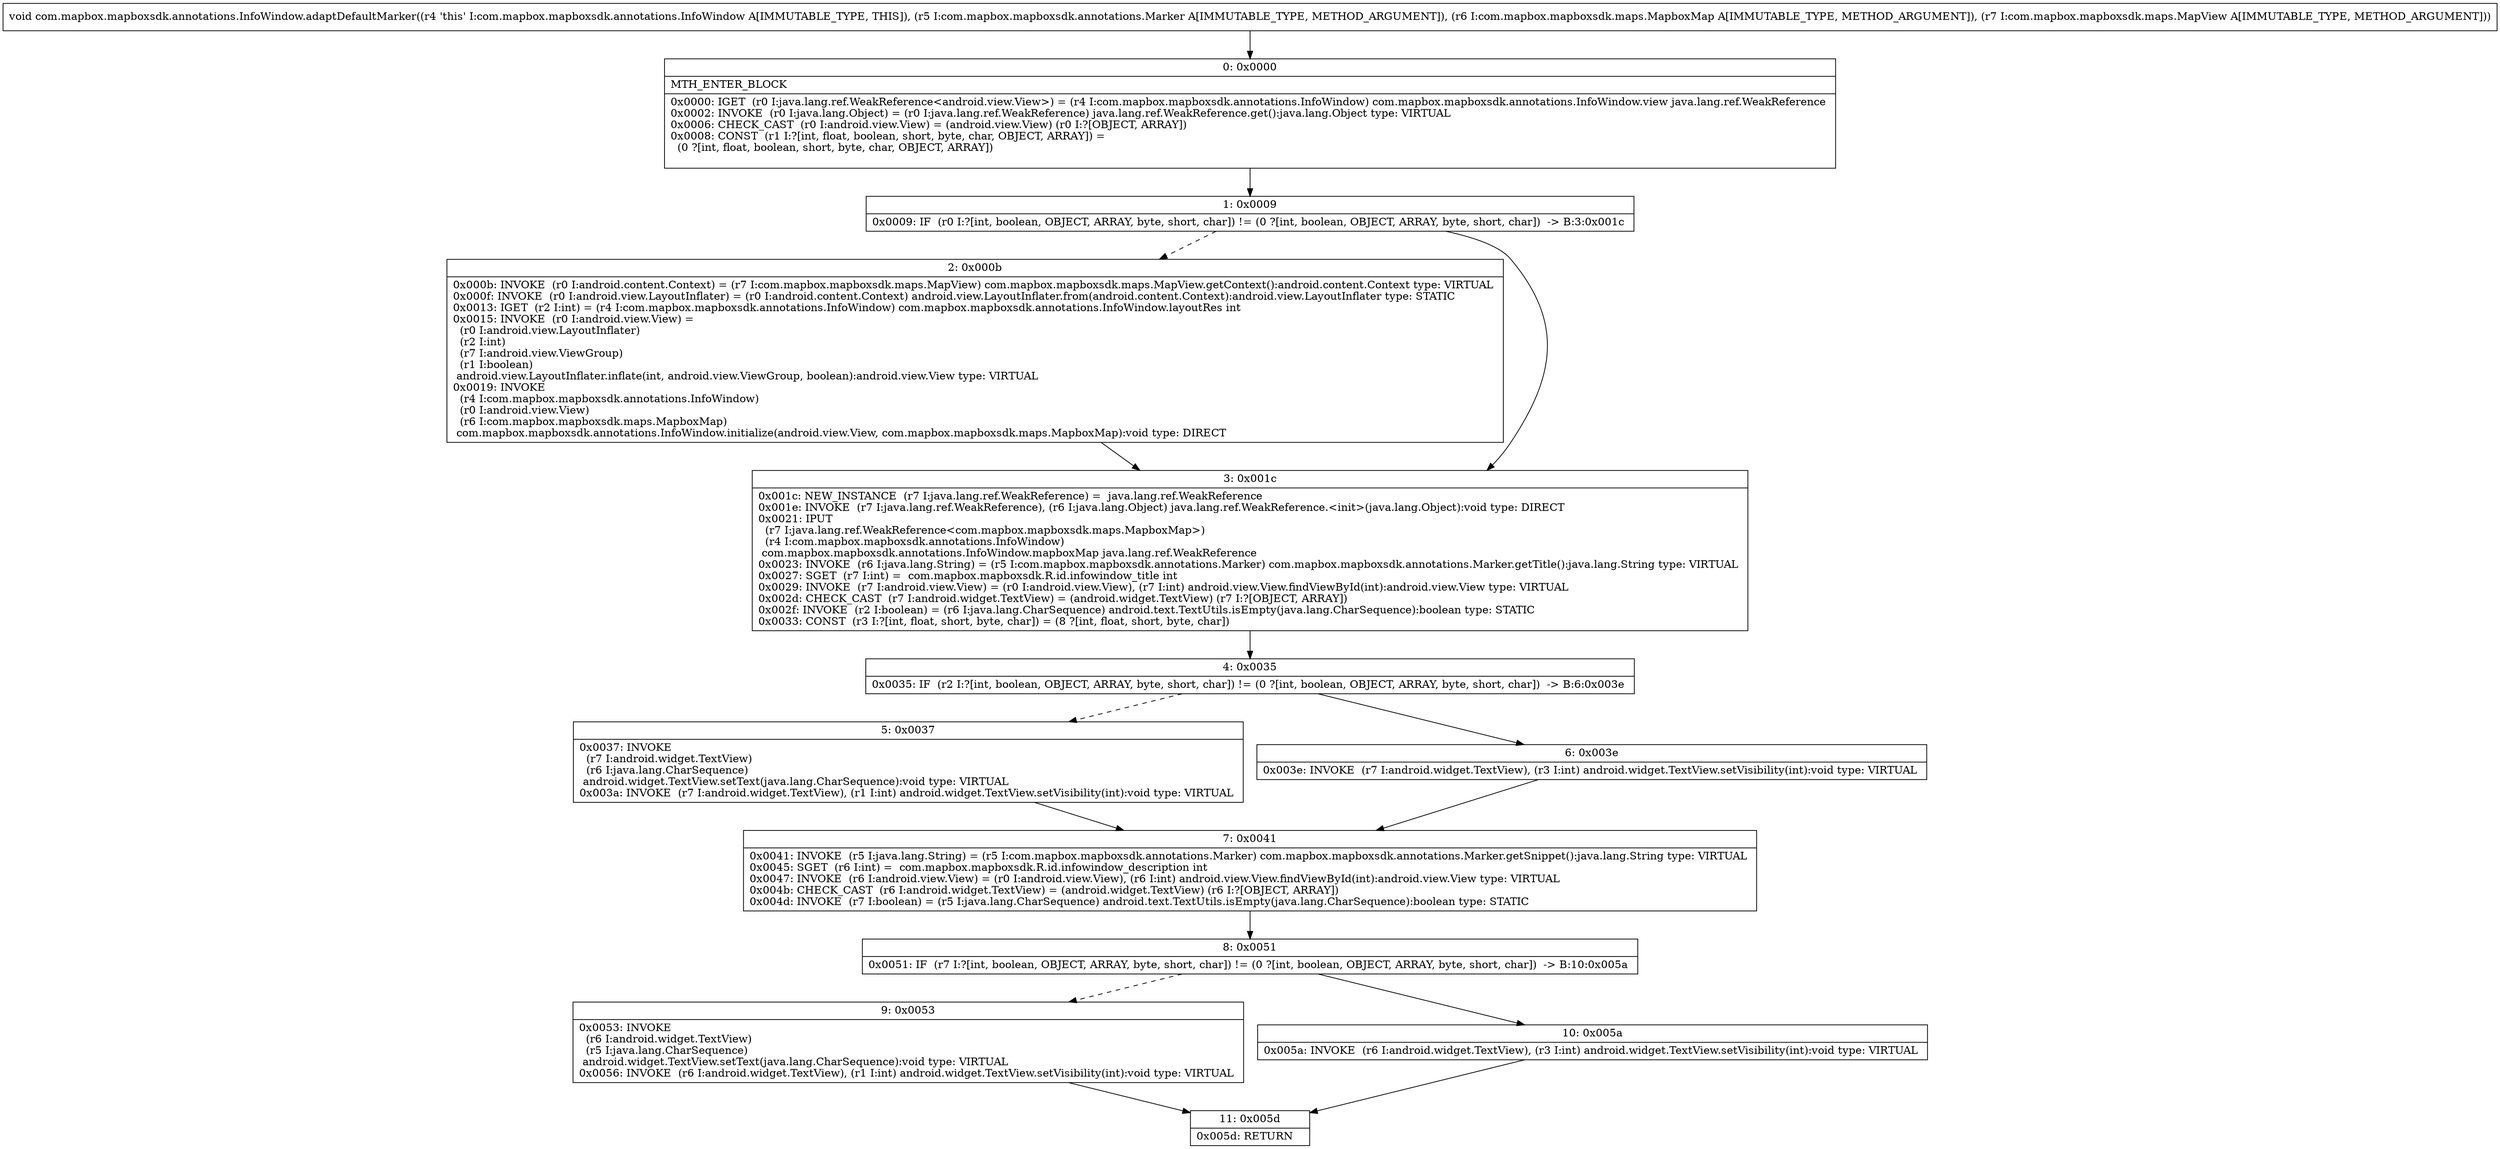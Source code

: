 digraph "CFG forcom.mapbox.mapboxsdk.annotations.InfoWindow.adaptDefaultMarker(Lcom\/mapbox\/mapboxsdk\/annotations\/Marker;Lcom\/mapbox\/mapboxsdk\/maps\/MapboxMap;Lcom\/mapbox\/mapboxsdk\/maps\/MapView;)V" {
Node_0 [shape=record,label="{0\:\ 0x0000|MTH_ENTER_BLOCK\l|0x0000: IGET  (r0 I:java.lang.ref.WeakReference\<android.view.View\>) = (r4 I:com.mapbox.mapboxsdk.annotations.InfoWindow) com.mapbox.mapboxsdk.annotations.InfoWindow.view java.lang.ref.WeakReference \l0x0002: INVOKE  (r0 I:java.lang.Object) = (r0 I:java.lang.ref.WeakReference) java.lang.ref.WeakReference.get():java.lang.Object type: VIRTUAL \l0x0006: CHECK_CAST  (r0 I:android.view.View) = (android.view.View) (r0 I:?[OBJECT, ARRAY]) \l0x0008: CONST  (r1 I:?[int, float, boolean, short, byte, char, OBJECT, ARRAY]) = \l  (0 ?[int, float, boolean, short, byte, char, OBJECT, ARRAY])\l \l}"];
Node_1 [shape=record,label="{1\:\ 0x0009|0x0009: IF  (r0 I:?[int, boolean, OBJECT, ARRAY, byte, short, char]) != (0 ?[int, boolean, OBJECT, ARRAY, byte, short, char])  \-\> B:3:0x001c \l}"];
Node_2 [shape=record,label="{2\:\ 0x000b|0x000b: INVOKE  (r0 I:android.content.Context) = (r7 I:com.mapbox.mapboxsdk.maps.MapView) com.mapbox.mapboxsdk.maps.MapView.getContext():android.content.Context type: VIRTUAL \l0x000f: INVOKE  (r0 I:android.view.LayoutInflater) = (r0 I:android.content.Context) android.view.LayoutInflater.from(android.content.Context):android.view.LayoutInflater type: STATIC \l0x0013: IGET  (r2 I:int) = (r4 I:com.mapbox.mapboxsdk.annotations.InfoWindow) com.mapbox.mapboxsdk.annotations.InfoWindow.layoutRes int \l0x0015: INVOKE  (r0 I:android.view.View) = \l  (r0 I:android.view.LayoutInflater)\l  (r2 I:int)\l  (r7 I:android.view.ViewGroup)\l  (r1 I:boolean)\l android.view.LayoutInflater.inflate(int, android.view.ViewGroup, boolean):android.view.View type: VIRTUAL \l0x0019: INVOKE  \l  (r4 I:com.mapbox.mapboxsdk.annotations.InfoWindow)\l  (r0 I:android.view.View)\l  (r6 I:com.mapbox.mapboxsdk.maps.MapboxMap)\l com.mapbox.mapboxsdk.annotations.InfoWindow.initialize(android.view.View, com.mapbox.mapboxsdk.maps.MapboxMap):void type: DIRECT \l}"];
Node_3 [shape=record,label="{3\:\ 0x001c|0x001c: NEW_INSTANCE  (r7 I:java.lang.ref.WeakReference) =  java.lang.ref.WeakReference \l0x001e: INVOKE  (r7 I:java.lang.ref.WeakReference), (r6 I:java.lang.Object) java.lang.ref.WeakReference.\<init\>(java.lang.Object):void type: DIRECT \l0x0021: IPUT  \l  (r7 I:java.lang.ref.WeakReference\<com.mapbox.mapboxsdk.maps.MapboxMap\>)\l  (r4 I:com.mapbox.mapboxsdk.annotations.InfoWindow)\l com.mapbox.mapboxsdk.annotations.InfoWindow.mapboxMap java.lang.ref.WeakReference \l0x0023: INVOKE  (r6 I:java.lang.String) = (r5 I:com.mapbox.mapboxsdk.annotations.Marker) com.mapbox.mapboxsdk.annotations.Marker.getTitle():java.lang.String type: VIRTUAL \l0x0027: SGET  (r7 I:int) =  com.mapbox.mapboxsdk.R.id.infowindow_title int \l0x0029: INVOKE  (r7 I:android.view.View) = (r0 I:android.view.View), (r7 I:int) android.view.View.findViewById(int):android.view.View type: VIRTUAL \l0x002d: CHECK_CAST  (r7 I:android.widget.TextView) = (android.widget.TextView) (r7 I:?[OBJECT, ARRAY]) \l0x002f: INVOKE  (r2 I:boolean) = (r6 I:java.lang.CharSequence) android.text.TextUtils.isEmpty(java.lang.CharSequence):boolean type: STATIC \l0x0033: CONST  (r3 I:?[int, float, short, byte, char]) = (8 ?[int, float, short, byte, char]) \l}"];
Node_4 [shape=record,label="{4\:\ 0x0035|0x0035: IF  (r2 I:?[int, boolean, OBJECT, ARRAY, byte, short, char]) != (0 ?[int, boolean, OBJECT, ARRAY, byte, short, char])  \-\> B:6:0x003e \l}"];
Node_5 [shape=record,label="{5\:\ 0x0037|0x0037: INVOKE  \l  (r7 I:android.widget.TextView)\l  (r6 I:java.lang.CharSequence)\l android.widget.TextView.setText(java.lang.CharSequence):void type: VIRTUAL \l0x003a: INVOKE  (r7 I:android.widget.TextView), (r1 I:int) android.widget.TextView.setVisibility(int):void type: VIRTUAL \l}"];
Node_6 [shape=record,label="{6\:\ 0x003e|0x003e: INVOKE  (r7 I:android.widget.TextView), (r3 I:int) android.widget.TextView.setVisibility(int):void type: VIRTUAL \l}"];
Node_7 [shape=record,label="{7\:\ 0x0041|0x0041: INVOKE  (r5 I:java.lang.String) = (r5 I:com.mapbox.mapboxsdk.annotations.Marker) com.mapbox.mapboxsdk.annotations.Marker.getSnippet():java.lang.String type: VIRTUAL \l0x0045: SGET  (r6 I:int) =  com.mapbox.mapboxsdk.R.id.infowindow_description int \l0x0047: INVOKE  (r6 I:android.view.View) = (r0 I:android.view.View), (r6 I:int) android.view.View.findViewById(int):android.view.View type: VIRTUAL \l0x004b: CHECK_CAST  (r6 I:android.widget.TextView) = (android.widget.TextView) (r6 I:?[OBJECT, ARRAY]) \l0x004d: INVOKE  (r7 I:boolean) = (r5 I:java.lang.CharSequence) android.text.TextUtils.isEmpty(java.lang.CharSequence):boolean type: STATIC \l}"];
Node_8 [shape=record,label="{8\:\ 0x0051|0x0051: IF  (r7 I:?[int, boolean, OBJECT, ARRAY, byte, short, char]) != (0 ?[int, boolean, OBJECT, ARRAY, byte, short, char])  \-\> B:10:0x005a \l}"];
Node_9 [shape=record,label="{9\:\ 0x0053|0x0053: INVOKE  \l  (r6 I:android.widget.TextView)\l  (r5 I:java.lang.CharSequence)\l android.widget.TextView.setText(java.lang.CharSequence):void type: VIRTUAL \l0x0056: INVOKE  (r6 I:android.widget.TextView), (r1 I:int) android.widget.TextView.setVisibility(int):void type: VIRTUAL \l}"];
Node_10 [shape=record,label="{10\:\ 0x005a|0x005a: INVOKE  (r6 I:android.widget.TextView), (r3 I:int) android.widget.TextView.setVisibility(int):void type: VIRTUAL \l}"];
Node_11 [shape=record,label="{11\:\ 0x005d|0x005d: RETURN   \l}"];
MethodNode[shape=record,label="{void com.mapbox.mapboxsdk.annotations.InfoWindow.adaptDefaultMarker((r4 'this' I:com.mapbox.mapboxsdk.annotations.InfoWindow A[IMMUTABLE_TYPE, THIS]), (r5 I:com.mapbox.mapboxsdk.annotations.Marker A[IMMUTABLE_TYPE, METHOD_ARGUMENT]), (r6 I:com.mapbox.mapboxsdk.maps.MapboxMap A[IMMUTABLE_TYPE, METHOD_ARGUMENT]), (r7 I:com.mapbox.mapboxsdk.maps.MapView A[IMMUTABLE_TYPE, METHOD_ARGUMENT])) }"];
MethodNode -> Node_0;
Node_0 -> Node_1;
Node_1 -> Node_2[style=dashed];
Node_1 -> Node_3;
Node_2 -> Node_3;
Node_3 -> Node_4;
Node_4 -> Node_5[style=dashed];
Node_4 -> Node_6;
Node_5 -> Node_7;
Node_6 -> Node_7;
Node_7 -> Node_8;
Node_8 -> Node_9[style=dashed];
Node_8 -> Node_10;
Node_9 -> Node_11;
Node_10 -> Node_11;
}

